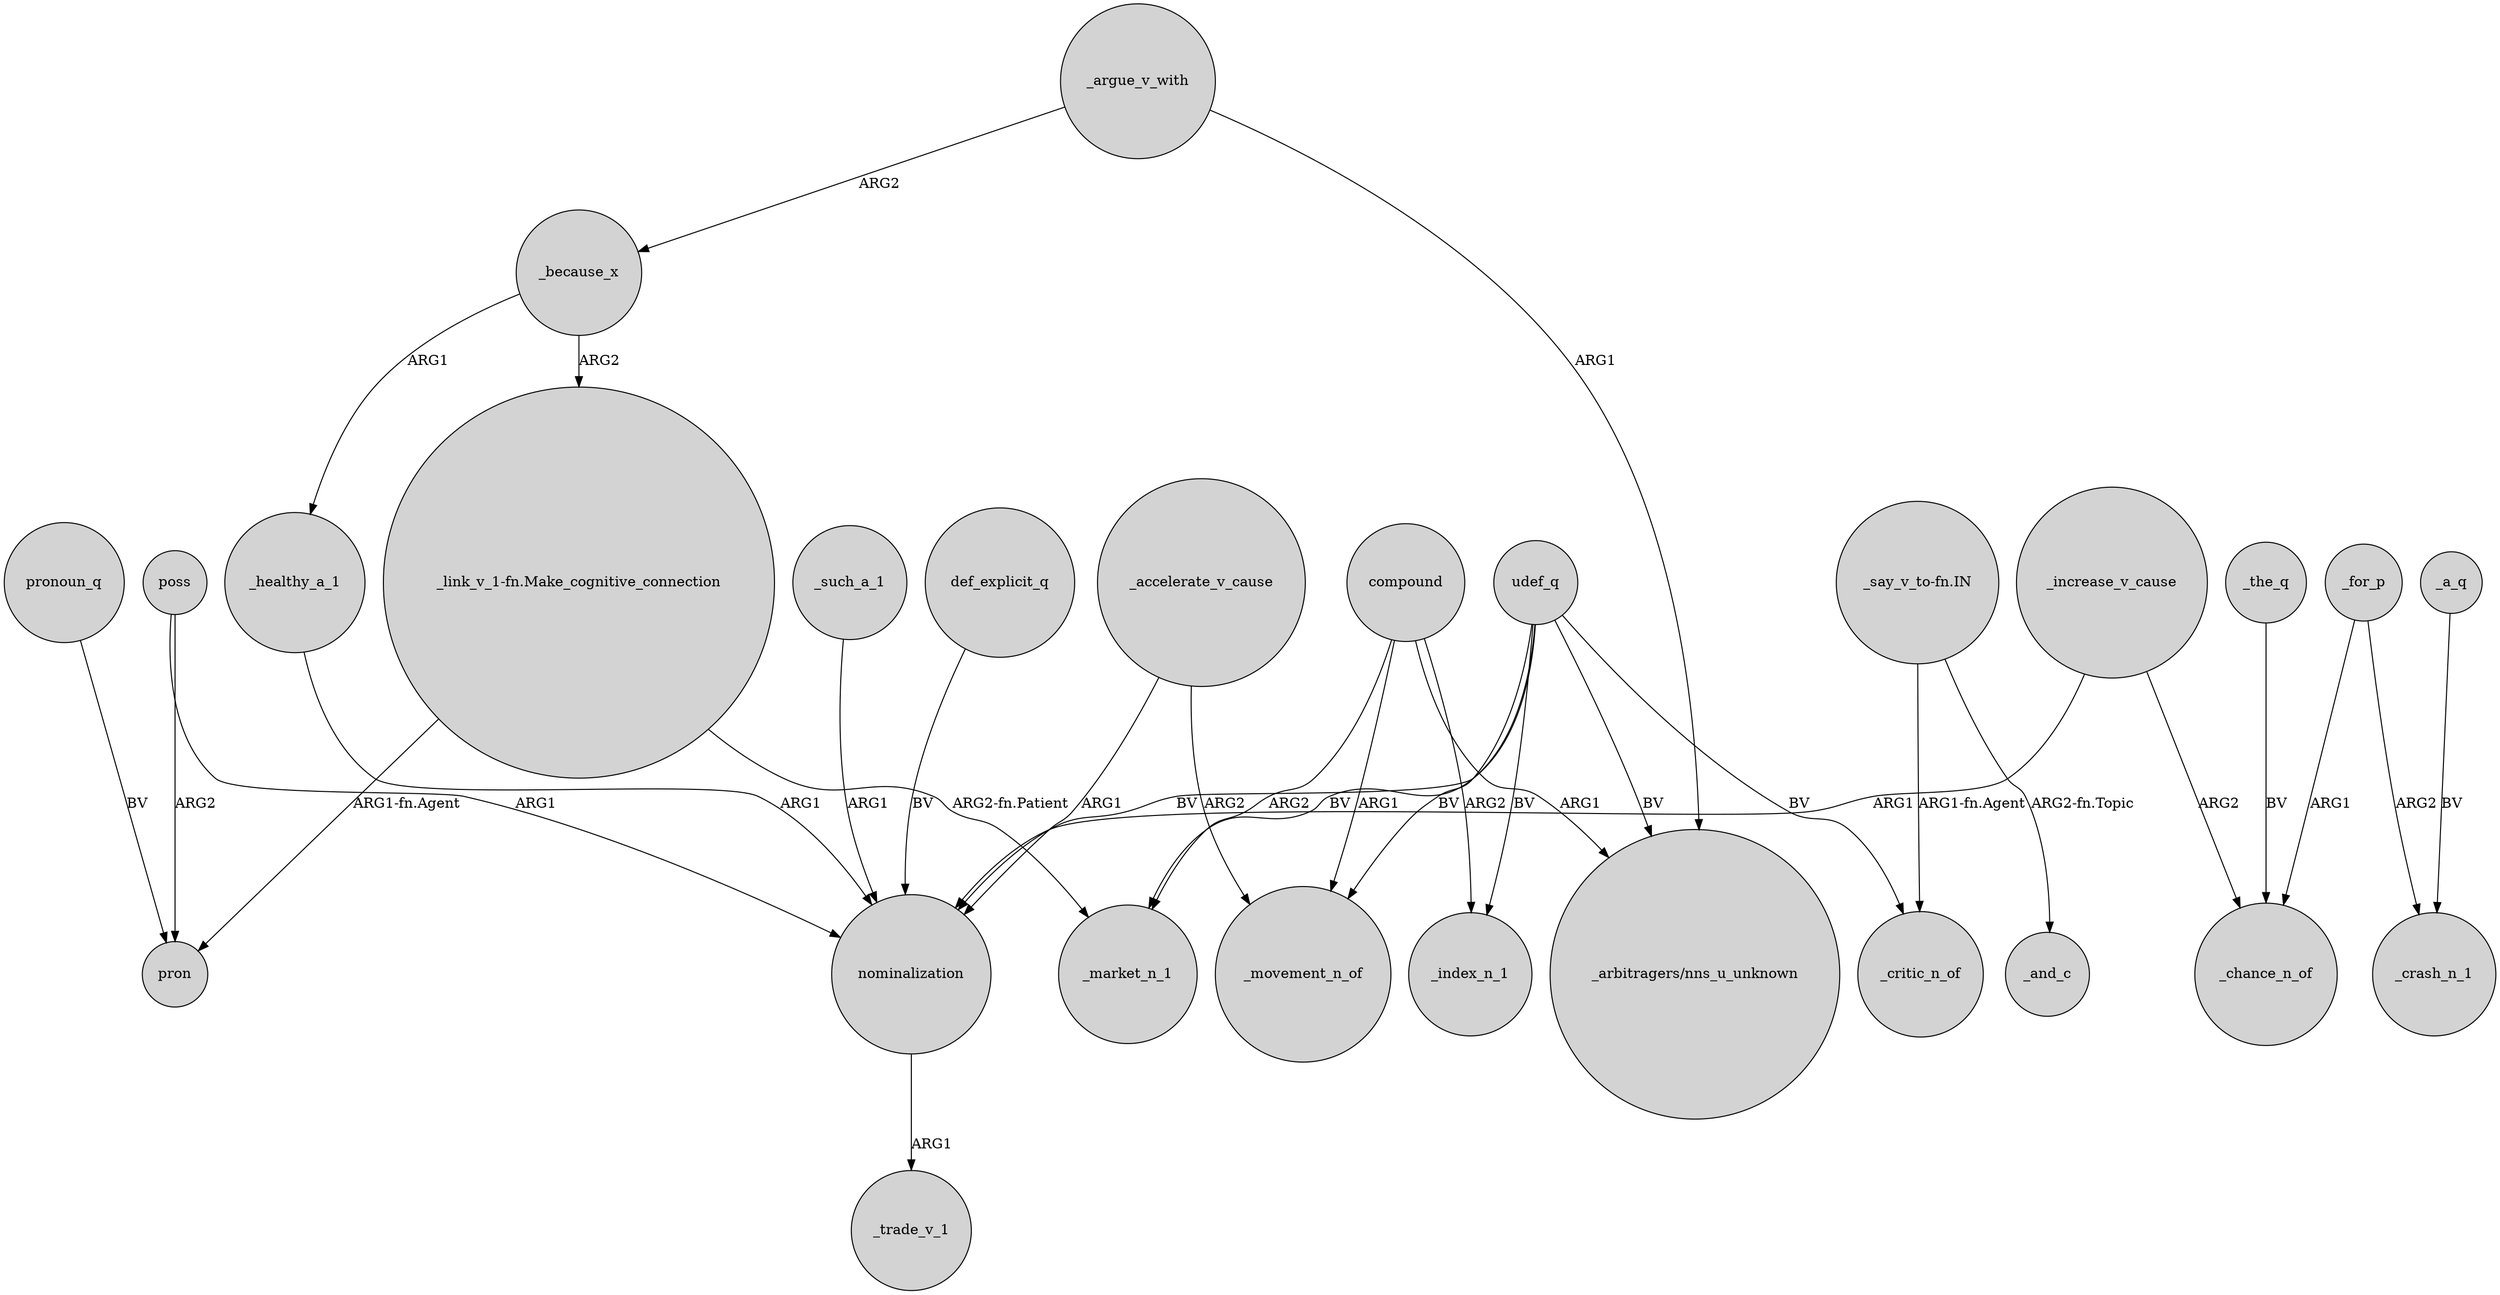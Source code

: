 digraph {
	node [shape=circle style=filled]
	compound -> _market_n_1 [label=ARG2]
	_such_a_1 -> nominalization [label=ARG1]
	compound -> _index_n_1 [label=ARG2]
	poss -> pron [label=ARG2]
	udef_q -> _movement_n_of [label=BV]
	"_link_v_1-fn.Make_cognitive_connection" -> _market_n_1 [label="ARG2-fn.Patient"]
	_increase_v_cause -> nominalization [label=ARG1]
	udef_q -> _critic_n_of [label=BV]
	udef_q -> _market_n_1 [label=BV]
	"_link_v_1-fn.Make_cognitive_connection" -> pron [label="ARG1-fn.Agent"]
	udef_q -> _index_n_1 [label=BV]
	_argue_v_with -> _because_x [label=ARG2]
	nominalization -> _trade_v_1 [label=ARG1]
	_argue_v_with -> "_arbitragers/nns_u_unknown" [label=ARG1]
	_for_p -> _crash_n_1 [label=ARG2]
	"_say_v_to-fn.IN" -> _critic_n_of [label="ARG1-fn.Agent"]
	_a_q -> _crash_n_1 [label=BV]
	poss -> nominalization [label=ARG1]
	compound -> "_arbitragers/nns_u_unknown" [label=ARG1]
	_because_x -> _healthy_a_1 [label=ARG1]
	_accelerate_v_cause -> nominalization [label=ARG1]
	pronoun_q -> pron [label=BV]
	compound -> _movement_n_of [label=ARG1]
	udef_q -> "_arbitragers/nns_u_unknown" [label=BV]
	"_say_v_to-fn.IN" -> _and_c [label="ARG2-fn.Topic"]
	udef_q -> nominalization [label=BV]
	_for_p -> _chance_n_of [label=ARG1]
	_increase_v_cause -> _chance_n_of [label=ARG2]
	_healthy_a_1 -> nominalization [label=ARG1]
	def_explicit_q -> nominalization [label=BV]
	_accelerate_v_cause -> _movement_n_of [label=ARG2]
	_the_q -> _chance_n_of [label=BV]
	_because_x -> "_link_v_1-fn.Make_cognitive_connection" [label=ARG2]
}
